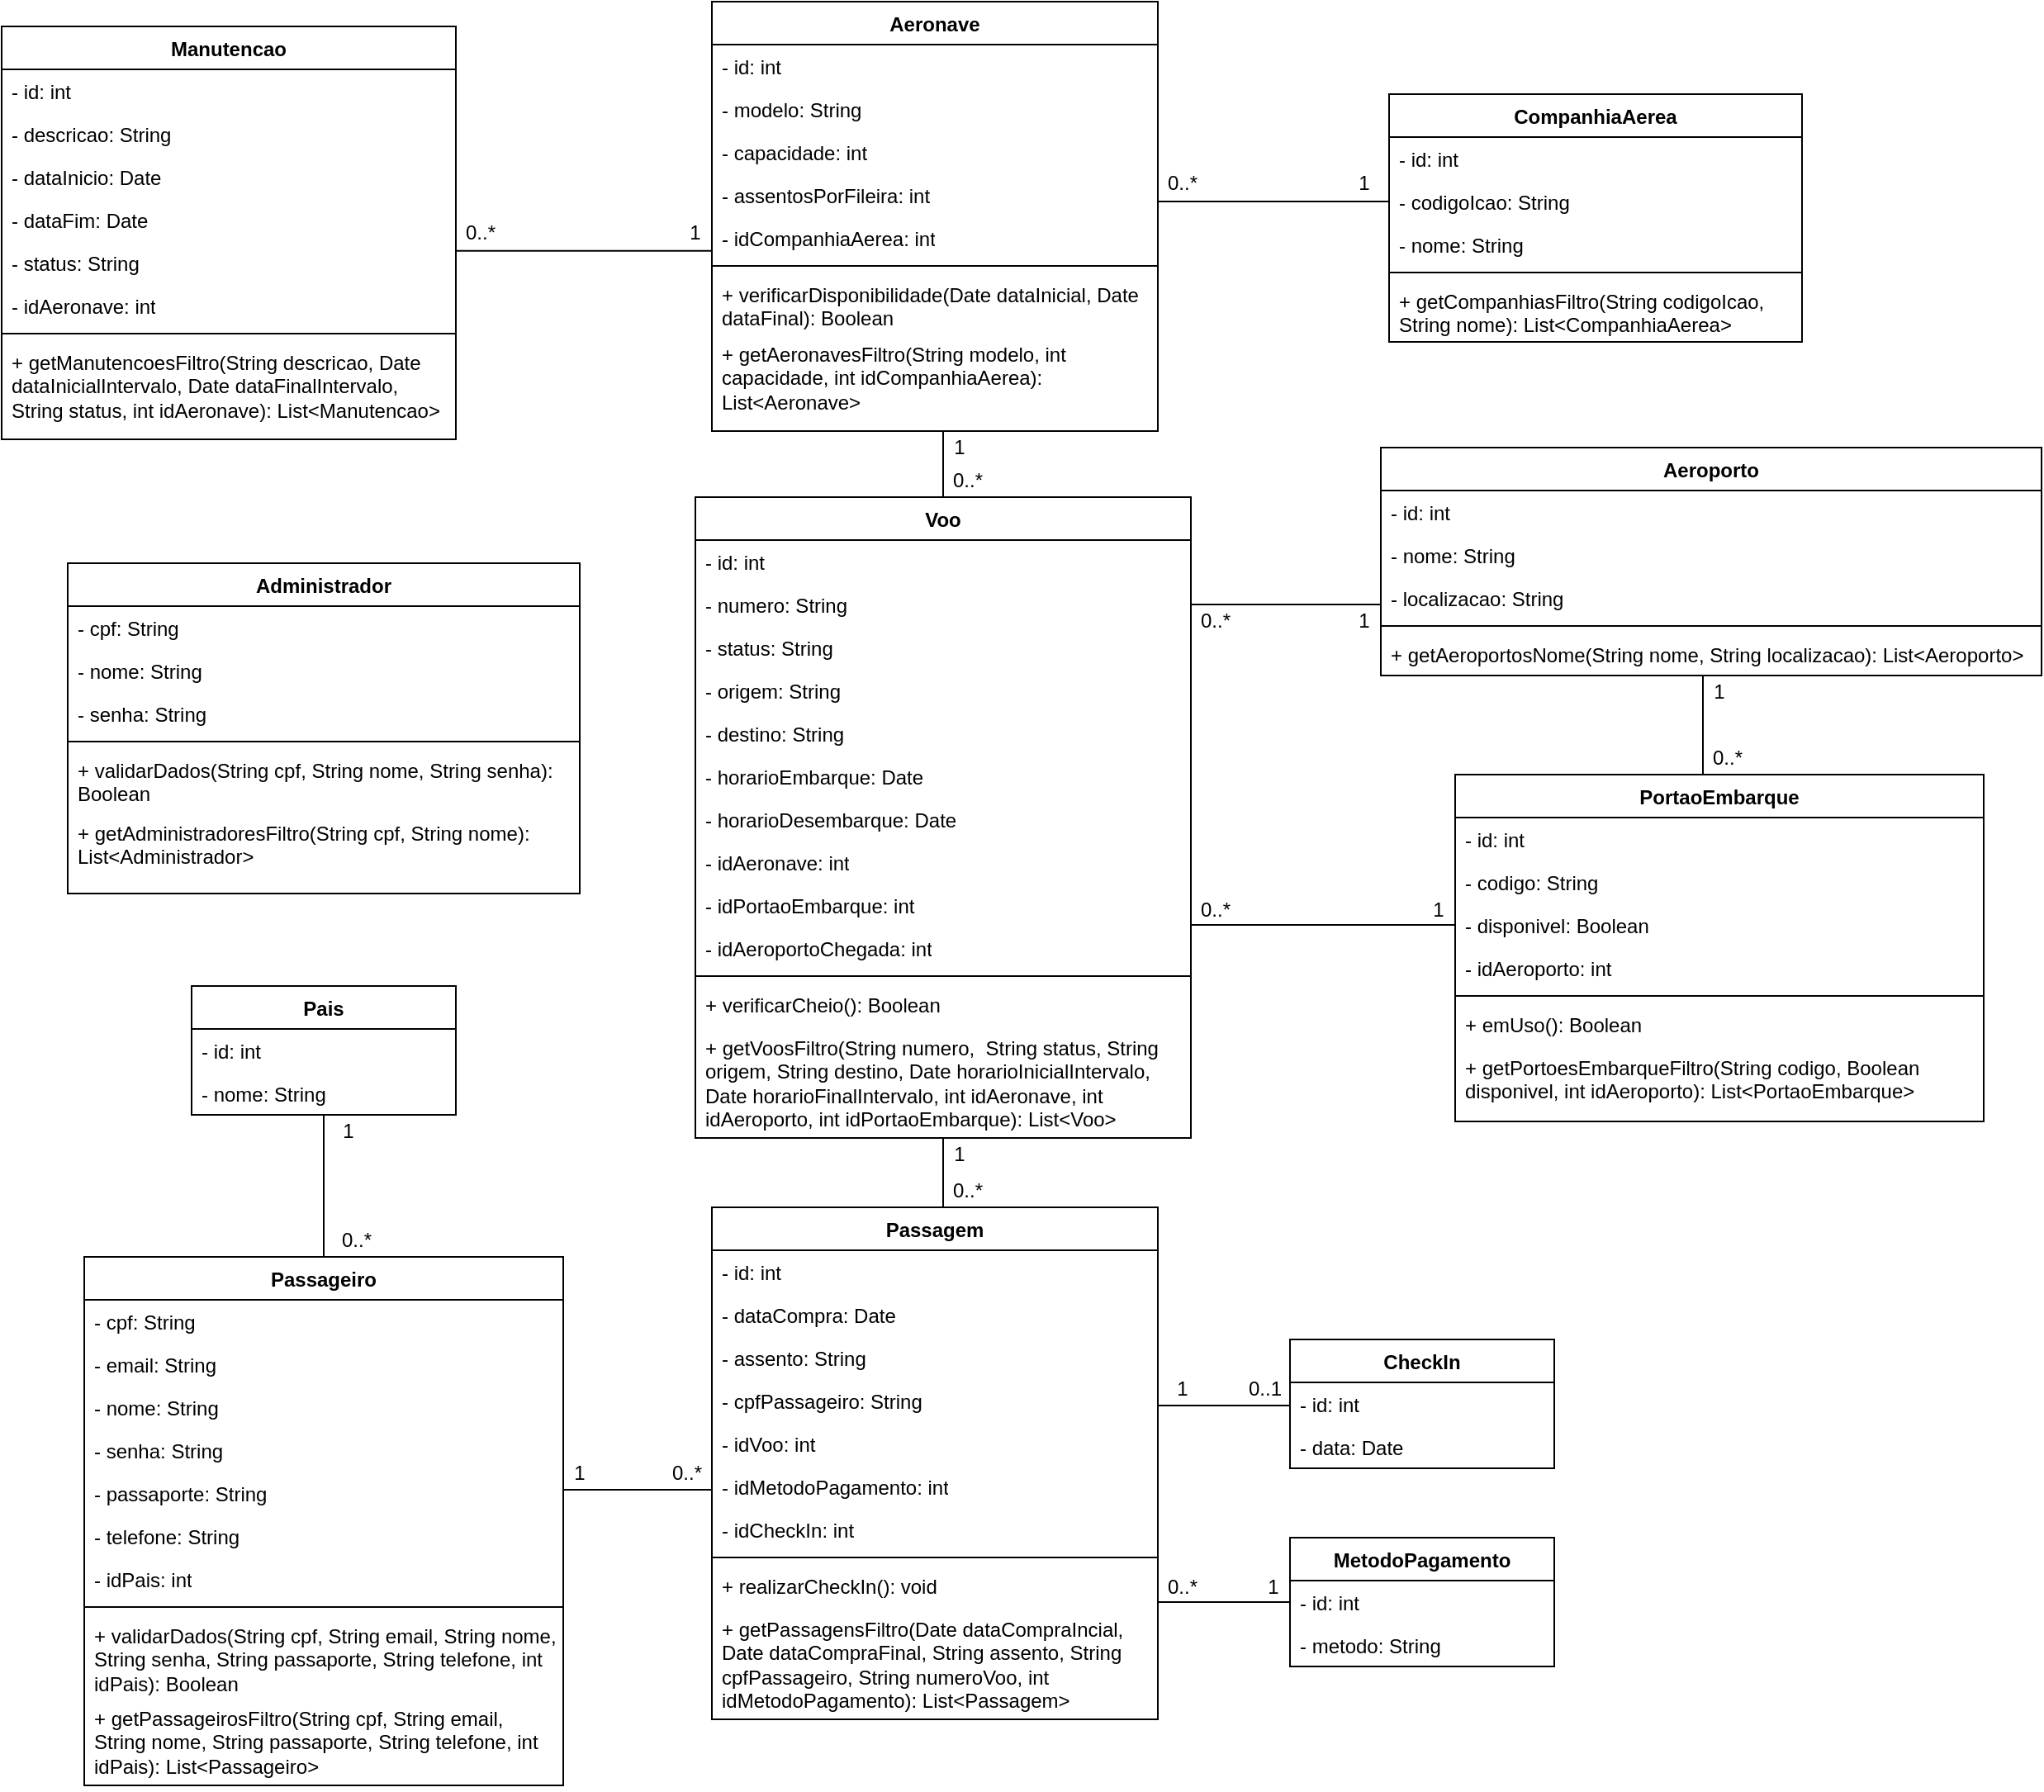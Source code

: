 <mxfile>
    <diagram name="Página-1" id="JMPSkYKYKMbUT9NjB5MC">
        <mxGraphModel dx="5286" dy="3669" grid="1" gridSize="10" guides="1" tooltips="1" connect="1" arrows="1" fold="1" page="1" pageScale="1" pageWidth="827" pageHeight="1169" math="0" shadow="0">
            <root>
                <mxCell id="0"/>
                <mxCell id="1" parent="0"/>
                <mxCell id="uebt3IdMJ_7Td7zyS676-1" value="Manutencao" style="swimlane;fontStyle=1;align=center;verticalAlign=top;childLayout=stackLayout;horizontal=1;startSize=26;horizontalStack=0;resizeParent=1;resizeParentMax=0;resizeLast=0;collapsible=1;marginBottom=0;whiteSpace=wrap;html=1;" parent="1" vertex="1">
                    <mxGeometry x="-1780" y="-1925" width="275" height="250" as="geometry">
                        <mxRectangle x="190" y="260" width="110" height="30" as="alternateBounds"/>
                    </mxGeometry>
                </mxCell>
                <mxCell id="uebt3IdMJ_7Td7zyS676-2" value="- id: int" style="text;strokeColor=none;fillColor=none;align=left;verticalAlign=top;spacingLeft=4;spacingRight=4;overflow=hidden;rotatable=0;points=[[0,0.5],[1,0.5]];portConstraint=eastwest;whiteSpace=wrap;html=1;" parent="uebt3IdMJ_7Td7zyS676-1" vertex="1">
                    <mxGeometry y="26" width="275" height="26" as="geometry"/>
                </mxCell>
                <mxCell id="uebt3IdMJ_7Td7zyS676-9" value="- descricao: String" style="text;strokeColor=none;fillColor=none;align=left;verticalAlign=top;spacingLeft=4;spacingRight=4;overflow=hidden;rotatable=0;points=[[0,0.5],[1,0.5]];portConstraint=eastwest;whiteSpace=wrap;html=1;" parent="uebt3IdMJ_7Td7zyS676-1" vertex="1">
                    <mxGeometry y="52" width="275" height="26" as="geometry"/>
                </mxCell>
                <mxCell id="uebt3IdMJ_7Td7zyS676-10" value="- dataInicio: Date" style="text;strokeColor=none;fillColor=none;align=left;verticalAlign=top;spacingLeft=4;spacingRight=4;overflow=hidden;rotatable=0;points=[[0,0.5],[1,0.5]];portConstraint=eastwest;whiteSpace=wrap;html=1;" parent="uebt3IdMJ_7Td7zyS676-1" vertex="1">
                    <mxGeometry y="78" width="275" height="26" as="geometry"/>
                </mxCell>
                <mxCell id="uebt3IdMJ_7Td7zyS676-11" value="- dataFim: Date" style="text;strokeColor=none;fillColor=none;align=left;verticalAlign=top;spacingLeft=4;spacingRight=4;overflow=hidden;rotatable=0;points=[[0,0.5],[1,0.5]];portConstraint=eastwest;whiteSpace=wrap;html=1;" parent="uebt3IdMJ_7Td7zyS676-1" vertex="1">
                    <mxGeometry y="104" width="275" height="26" as="geometry"/>
                </mxCell>
                <mxCell id="uebt3IdMJ_7Td7zyS676-13" value="- status: String" style="text;strokeColor=none;fillColor=none;align=left;verticalAlign=top;spacingLeft=4;spacingRight=4;overflow=hidden;rotatable=0;points=[[0,0.5],[1,0.5]];portConstraint=eastwest;whiteSpace=wrap;html=1;" parent="uebt3IdMJ_7Td7zyS676-1" vertex="1">
                    <mxGeometry y="130" width="275" height="26" as="geometry"/>
                </mxCell>
                <mxCell id="uebt3IdMJ_7Td7zyS676-12" value="- idAeronave: int" style="text;strokeColor=none;fillColor=none;align=left;verticalAlign=top;spacingLeft=4;spacingRight=4;overflow=hidden;rotatable=0;points=[[0,0.5],[1,0.5]];portConstraint=eastwest;whiteSpace=wrap;html=1;" parent="uebt3IdMJ_7Td7zyS676-1" vertex="1">
                    <mxGeometry y="156" width="275" height="26" as="geometry"/>
                </mxCell>
                <mxCell id="SrmMBefu6AXR2JpIl7X1-11" value="" style="line;strokeWidth=1;fillColor=none;align=left;verticalAlign=middle;spacingTop=-1;spacingLeft=3;spacingRight=3;rotatable=0;labelPosition=right;points=[];portConstraint=eastwest;strokeColor=inherit;" parent="uebt3IdMJ_7Td7zyS676-1" vertex="1">
                    <mxGeometry y="182" width="275" height="8" as="geometry"/>
                </mxCell>
                <mxCell id="SrmMBefu6AXR2JpIl7X1-10" value="&lt;div&gt;+ &lt;font&gt;getManutencoes&lt;/font&gt;&lt;font&gt;Filtro&lt;/font&gt;(String descricao, Date dataInicialIntervalo, Date dataFinalIntervalo, String status, int idAeronave): List&amp;lt;Manutencao&amp;gt;&lt;/div&gt;" style="text;strokeColor=none;fillColor=none;align=left;verticalAlign=top;spacingLeft=4;spacingRight=4;overflow=hidden;rotatable=0;points=[[0,0.5],[1,0.5]];portConstraint=eastwest;whiteSpace=wrap;html=1;" parent="uebt3IdMJ_7Td7zyS676-1" vertex="1">
                    <mxGeometry y="190" width="275" height="60" as="geometry"/>
                </mxCell>
                <mxCell id="uebt3IdMJ_7Td7zyS676-110" style="edgeStyle=orthogonalEdgeStyle;rounded=0;orthogonalLoop=1;jettySize=auto;html=1;entryX=0.5;entryY=0;entryDx=0;entryDy=0;endArrow=none;endFill=0;" parent="1" source="uebt3IdMJ_7Td7zyS676-14" target="uebt3IdMJ_7Td7zyS676-31" edge="1">
                    <mxGeometry relative="1" as="geometry">
                        <Array as="points">
                            <mxPoint x="-1210" y="-1624"/>
                        </Array>
                    </mxGeometry>
                </mxCell>
                <mxCell id="uebt3IdMJ_7Td7zyS676-14" value="Aeronave" style="swimlane;fontStyle=1;align=center;verticalAlign=top;childLayout=stackLayout;horizontal=1;startSize=26;horizontalStack=0;resizeParent=1;resizeParentMax=0;resizeLast=0;collapsible=1;marginBottom=0;whiteSpace=wrap;html=1;" parent="1" vertex="1">
                    <mxGeometry x="-1350" y="-1940" width="270" height="260" as="geometry">
                        <mxRectangle x="190" y="260" width="110" height="30" as="alternateBounds"/>
                    </mxGeometry>
                </mxCell>
                <mxCell id="uebt3IdMJ_7Td7zyS676-15" value="- id: int" style="text;strokeColor=none;fillColor=none;align=left;verticalAlign=top;spacingLeft=4;spacingRight=4;overflow=hidden;rotatable=0;points=[[0,0.5],[1,0.5]];portConstraint=eastwest;whiteSpace=wrap;html=1;" parent="uebt3IdMJ_7Td7zyS676-14" vertex="1">
                    <mxGeometry y="26" width="270" height="26" as="geometry"/>
                </mxCell>
                <mxCell id="uebt3IdMJ_7Td7zyS676-16" value="- modelo: String" style="text;strokeColor=none;fillColor=none;align=left;verticalAlign=top;spacingLeft=4;spacingRight=4;overflow=hidden;rotatable=0;points=[[0,0.5],[1,0.5]];portConstraint=eastwest;whiteSpace=wrap;html=1;" parent="uebt3IdMJ_7Td7zyS676-14" vertex="1">
                    <mxGeometry y="52" width="270" height="26" as="geometry"/>
                </mxCell>
                <mxCell id="uebt3IdMJ_7Td7zyS676-17" value="- capacidade: int" style="text;strokeColor=none;fillColor=none;align=left;verticalAlign=top;spacingLeft=4;spacingRight=4;overflow=hidden;rotatable=0;points=[[0,0.5],[1,0.5]];portConstraint=eastwest;whiteSpace=wrap;html=1;" parent="uebt3IdMJ_7Td7zyS676-14" vertex="1">
                    <mxGeometry y="78" width="270" height="26" as="geometry"/>
                </mxCell>
                <mxCell id="uebt3IdMJ_7Td7zyS676-18" value="- assentosPorFileira: int" style="text;strokeColor=none;fillColor=none;align=left;verticalAlign=top;spacingLeft=4;spacingRight=4;overflow=hidden;rotatable=0;points=[[0,0.5],[1,0.5]];portConstraint=eastwest;whiteSpace=wrap;html=1;" parent="uebt3IdMJ_7Td7zyS676-14" vertex="1">
                    <mxGeometry y="104" width="270" height="26" as="geometry"/>
                </mxCell>
                <mxCell id="uebt3IdMJ_7Td7zyS676-20" value="- idCompanhiaAerea: int" style="text;strokeColor=none;fillColor=none;align=left;verticalAlign=top;spacingLeft=4;spacingRight=4;overflow=hidden;rotatable=0;points=[[0,0.5],[1,0.5]];portConstraint=eastwest;whiteSpace=wrap;html=1;" parent="uebt3IdMJ_7Td7zyS676-14" vertex="1">
                    <mxGeometry y="130" width="270" height="26" as="geometry"/>
                </mxCell>
                <mxCell id="uebt3IdMJ_7Td7zyS676-21" value="" style="line;strokeWidth=1;fillColor=none;align=left;verticalAlign=middle;spacingTop=-1;spacingLeft=3;spacingRight=3;rotatable=0;labelPosition=right;points=[];portConstraint=eastwest;strokeColor=inherit;" parent="uebt3IdMJ_7Td7zyS676-14" vertex="1">
                    <mxGeometry y="156" width="270" height="8" as="geometry"/>
                </mxCell>
                <mxCell id="uebt3IdMJ_7Td7zyS676-22" value="+ verificarDisponibilidade(Date dataInicial, Date dataFinal): Boolean" style="text;strokeColor=none;fillColor=none;align=left;verticalAlign=top;spacingLeft=4;spacingRight=4;overflow=hidden;rotatable=0;points=[[0,0.5],[1,0.5]];portConstraint=eastwest;whiteSpace=wrap;html=1;" parent="uebt3IdMJ_7Td7zyS676-14" vertex="1">
                    <mxGeometry y="164" width="270" height="36" as="geometry"/>
                </mxCell>
                <mxCell id="SrmMBefu6AXR2JpIl7X1-9" value="&lt;div&gt;+ &lt;font&gt;getA&lt;/font&gt;&lt;font&gt;eronavesFiltro&lt;/font&gt;(String modelo, int capacidade, int idCompanhiaAerea): List&amp;lt;Aeronave&amp;gt;&lt;/div&gt;" style="text;strokeColor=none;fillColor=none;align=left;verticalAlign=top;spacingLeft=4;spacingRight=4;overflow=hidden;rotatable=0;points=[[0,0.5],[1,0.5]];portConstraint=eastwest;whiteSpace=wrap;html=1;" parent="uebt3IdMJ_7Td7zyS676-14" vertex="1">
                    <mxGeometry y="200" width="270" height="60" as="geometry"/>
                </mxCell>
                <mxCell id="uebt3IdMJ_7Td7zyS676-23" value="CompanhiaAerea" style="swimlane;fontStyle=1;align=center;verticalAlign=top;childLayout=stackLayout;horizontal=1;startSize=26;horizontalStack=0;resizeParent=1;resizeParentMax=0;resizeLast=0;collapsible=1;marginBottom=0;whiteSpace=wrap;html=1;" parent="1" vertex="1">
                    <mxGeometry x="-940" y="-1884" width="250" height="150" as="geometry">
                        <mxRectangle x="190" y="260" width="110" height="30" as="alternateBounds"/>
                    </mxGeometry>
                </mxCell>
                <mxCell id="uebt3IdMJ_7Td7zyS676-24" value="- id: int" style="text;strokeColor=none;fillColor=none;align=left;verticalAlign=top;spacingLeft=4;spacingRight=4;overflow=hidden;rotatable=0;points=[[0,0.5],[1,0.5]];portConstraint=eastwest;whiteSpace=wrap;html=1;" parent="uebt3IdMJ_7Td7zyS676-23" vertex="1">
                    <mxGeometry y="26" width="250" height="26" as="geometry"/>
                </mxCell>
                <mxCell id="uebt3IdMJ_7Td7zyS676-25" value="- codigoIcao: String" style="text;strokeColor=none;fillColor=none;align=left;verticalAlign=top;spacingLeft=4;spacingRight=4;overflow=hidden;rotatable=0;points=[[0,0.5],[1,0.5]];portConstraint=eastwest;whiteSpace=wrap;html=1;" parent="uebt3IdMJ_7Td7zyS676-23" vertex="1">
                    <mxGeometry y="52" width="250" height="26" as="geometry"/>
                </mxCell>
                <mxCell id="uebt3IdMJ_7Td7zyS676-26" value="- nome: String" style="text;strokeColor=none;fillColor=none;align=left;verticalAlign=top;spacingLeft=4;spacingRight=4;overflow=hidden;rotatable=0;points=[[0,0.5],[1,0.5]];portConstraint=eastwest;whiteSpace=wrap;html=1;" parent="uebt3IdMJ_7Td7zyS676-23" vertex="1">
                    <mxGeometry y="78" width="250" height="26" as="geometry"/>
                </mxCell>
                <mxCell id="SrmMBefu6AXR2JpIl7X1-8" value="" style="line;strokeWidth=1;fillColor=none;align=left;verticalAlign=middle;spacingTop=-1;spacingLeft=3;spacingRight=3;rotatable=0;labelPosition=right;points=[];portConstraint=eastwest;strokeColor=inherit;" parent="uebt3IdMJ_7Td7zyS676-23" vertex="1">
                    <mxGeometry y="104" width="250" height="8" as="geometry"/>
                </mxCell>
                <mxCell id="SrmMBefu6AXR2JpIl7X1-7" value="&lt;div&gt;+ &lt;font&gt;get&lt;/font&gt;Companhia&lt;font&gt;sFiltro&lt;/font&gt;(String codigoIcao, String nome): List&amp;lt;CompanhiaAerea&amp;gt;&lt;/div&gt;" style="text;strokeColor=none;fillColor=none;align=left;verticalAlign=top;spacingLeft=4;spacingRight=4;overflow=hidden;rotatable=0;points=[[0,0.5],[1,0.5]];portConstraint=eastwest;whiteSpace=wrap;html=1;" parent="uebt3IdMJ_7Td7zyS676-23" vertex="1">
                    <mxGeometry y="112" width="250" height="38" as="geometry"/>
                </mxCell>
                <mxCell id="uebt3IdMJ_7Td7zyS676-111" style="edgeStyle=orthogonalEdgeStyle;rounded=0;orthogonalLoop=1;jettySize=auto;html=1;exitX=1;exitY=0.732;exitDx=0;exitDy=0;entryX=0;entryY=0.5;entryDx=0;entryDy=0;endArrow=none;endFill=0;exitPerimeter=0;" parent="1" source="uebt3IdMJ_7Td7zyS676-41" target="uebt3IdMJ_7Td7zyS676-46" edge="1">
                    <mxGeometry relative="1" as="geometry">
                        <mxPoint x="-1105" y="-1397" as="sourcePoint"/>
                        <Array as="points">
                            <mxPoint x="-1060" y="-1381"/>
                        </Array>
                    </mxGeometry>
                </mxCell>
                <mxCell id="uebt3IdMJ_7Td7zyS676-113" style="edgeStyle=orthogonalEdgeStyle;rounded=0;orthogonalLoop=1;jettySize=auto;html=1;exitX=0.5;exitY=1;exitDx=0;exitDy=0;endArrow=none;endFill=0;" parent="1" source="uebt3IdMJ_7Td7zyS676-31" edge="1">
                    <mxGeometry relative="1" as="geometry">
                        <Array as="points"/>
                        <mxPoint x="-1235" y="-1262" as="sourcePoint"/>
                        <mxPoint x="-1210" y="-1210" as="targetPoint"/>
                    </mxGeometry>
                </mxCell>
                <mxCell id="uebt3IdMJ_7Td7zyS676-31" value="Voo" style="swimlane;fontStyle=1;align=center;verticalAlign=top;childLayout=stackLayout;horizontal=1;startSize=26;horizontalStack=0;resizeParent=1;resizeParentMax=0;resizeLast=0;collapsible=1;marginBottom=0;whiteSpace=wrap;html=1;" parent="1" vertex="1">
                    <mxGeometry x="-1360" y="-1640" width="300" height="388" as="geometry">
                        <mxRectangle x="190" y="260" width="110" height="30" as="alternateBounds"/>
                    </mxGeometry>
                </mxCell>
                <mxCell id="uebt3IdMJ_7Td7zyS676-32" value="- id: int" style="text;strokeColor=none;fillColor=none;align=left;verticalAlign=top;spacingLeft=4;spacingRight=4;overflow=hidden;rotatable=0;points=[[0,0.5],[1,0.5]];portConstraint=eastwest;whiteSpace=wrap;html=1;" parent="uebt3IdMJ_7Td7zyS676-31" vertex="1">
                    <mxGeometry y="26" width="300" height="26" as="geometry"/>
                </mxCell>
                <mxCell id="uebt3IdMJ_7Td7zyS676-33" value="- numero: String" style="text;strokeColor=none;fillColor=none;align=left;verticalAlign=top;spacingLeft=4;spacingRight=4;overflow=hidden;rotatable=0;points=[[0,0.5],[1,0.5]];portConstraint=eastwest;whiteSpace=wrap;html=1;" parent="uebt3IdMJ_7Td7zyS676-31" vertex="1">
                    <mxGeometry y="52" width="300" height="26" as="geometry"/>
                </mxCell>
                <mxCell id="uebt3IdMJ_7Td7zyS676-34" value="- status: String" style="text;strokeColor=none;fillColor=none;align=left;verticalAlign=top;spacingLeft=4;spacingRight=4;overflow=hidden;rotatable=0;points=[[0,0.5],[1,0.5]];portConstraint=eastwest;whiteSpace=wrap;html=1;" parent="uebt3IdMJ_7Td7zyS676-31" vertex="1">
                    <mxGeometry y="78" width="300" height="26" as="geometry"/>
                </mxCell>
                <mxCell id="uebt3IdMJ_7Td7zyS676-35" value="- origem: String" style="text;strokeColor=none;fillColor=none;align=left;verticalAlign=top;spacingLeft=4;spacingRight=4;overflow=hidden;rotatable=0;points=[[0,0.5],[1,0.5]];portConstraint=eastwest;whiteSpace=wrap;html=1;" parent="uebt3IdMJ_7Td7zyS676-31" vertex="1">
                    <mxGeometry y="104" width="300" height="26" as="geometry"/>
                </mxCell>
                <mxCell id="uebt3IdMJ_7Td7zyS676-36" value="- destino: String" style="text;strokeColor=none;fillColor=none;align=left;verticalAlign=top;spacingLeft=4;spacingRight=4;overflow=hidden;rotatable=0;points=[[0,0.5],[1,0.5]];portConstraint=eastwest;whiteSpace=wrap;html=1;" parent="uebt3IdMJ_7Td7zyS676-31" vertex="1">
                    <mxGeometry y="130" width="300" height="26" as="geometry"/>
                </mxCell>
                <mxCell id="uebt3IdMJ_7Td7zyS676-37" value="- horarioEmbarque: Date" style="text;strokeColor=none;fillColor=none;align=left;verticalAlign=top;spacingLeft=4;spacingRight=4;overflow=hidden;rotatable=0;points=[[0,0.5],[1,0.5]];portConstraint=eastwest;whiteSpace=wrap;html=1;" parent="uebt3IdMJ_7Td7zyS676-31" vertex="1">
                    <mxGeometry y="156" width="300" height="26" as="geometry"/>
                </mxCell>
                <mxCell id="uebt3IdMJ_7Td7zyS676-40" value="- horarioDesembarque: Date" style="text;strokeColor=none;fillColor=none;align=left;verticalAlign=top;spacingLeft=4;spacingRight=4;overflow=hidden;rotatable=0;points=[[0,0.5],[1,0.5]];portConstraint=eastwest;whiteSpace=wrap;html=1;" parent="uebt3IdMJ_7Td7zyS676-31" vertex="1">
                    <mxGeometry y="182" width="300" height="26" as="geometry"/>
                </mxCell>
                <mxCell id="uebt3IdMJ_7Td7zyS676-41" value="- idAeronave: int" style="text;strokeColor=none;fillColor=none;align=left;verticalAlign=top;spacingLeft=4;spacingRight=4;overflow=hidden;rotatable=0;points=[[0,0.5],[1,0.5]];portConstraint=eastwest;whiteSpace=wrap;html=1;" parent="uebt3IdMJ_7Td7zyS676-31" vertex="1">
                    <mxGeometry y="208" width="300" height="26" as="geometry"/>
                </mxCell>
                <mxCell id="uebt3IdMJ_7Td7zyS676-42" value="- idPortaoEmbarque: int" style="text;strokeColor=none;fillColor=none;align=left;verticalAlign=top;spacingLeft=4;spacingRight=4;overflow=hidden;rotatable=0;points=[[0,0.5],[1,0.5]];portConstraint=eastwest;whiteSpace=wrap;html=1;" parent="uebt3IdMJ_7Td7zyS676-31" vertex="1">
                    <mxGeometry y="234" width="300" height="26" as="geometry"/>
                </mxCell>
                <mxCell id="6" value="- idAeroportoChegada: int" style="text;strokeColor=none;fillColor=none;align=left;verticalAlign=top;spacingLeft=4;spacingRight=4;overflow=hidden;rotatable=0;points=[[0,0.5],[1,0.5]];portConstraint=eastwest;whiteSpace=wrap;html=1;" parent="uebt3IdMJ_7Td7zyS676-31" vertex="1">
                    <mxGeometry y="260" width="300" height="26" as="geometry"/>
                </mxCell>
                <mxCell id="irYPovuW9XCSNf682CBj-7" value="" style="line;strokeWidth=1;fillColor=none;align=left;verticalAlign=middle;spacingTop=-1;spacingLeft=3;spacingRight=3;rotatable=0;labelPosition=right;points=[];portConstraint=eastwest;strokeColor=inherit;" parent="uebt3IdMJ_7Td7zyS676-31" vertex="1">
                    <mxGeometry y="286" width="300" height="8" as="geometry"/>
                </mxCell>
                <mxCell id="irYPovuW9XCSNf682CBj-6" value="&lt;div&gt;+ verificarCheio(): Boolean&lt;/div&gt;" style="text;strokeColor=none;fillColor=none;align=left;verticalAlign=top;spacingLeft=4;spacingRight=4;overflow=hidden;rotatable=0;points=[[0,0.5],[1,0.5]];portConstraint=eastwest;whiteSpace=wrap;html=1;" parent="uebt3IdMJ_7Td7zyS676-31" vertex="1">
                    <mxGeometry y="294" width="300" height="26" as="geometry"/>
                </mxCell>
                <mxCell id="SrmMBefu6AXR2JpIl7X1-12" value="+ getVoosFiltro(String numero,&amp;nbsp; String status, String origem, String destino, Date horarioInicialIntervalo, Date horarioFinalIntervalo, int idAeronave, int idAeroporto, int idPortaoEmbarque): List&amp;lt;Voo&amp;gt;" style="text;strokeColor=none;fillColor=none;align=left;verticalAlign=top;spacingLeft=4;spacingRight=4;overflow=hidden;rotatable=0;points=[[0,0.5],[1,0.5]];portConstraint=eastwest;whiteSpace=wrap;html=1;" parent="uebt3IdMJ_7Td7zyS676-31" vertex="1">
                    <mxGeometry y="320" width="300" height="68" as="geometry"/>
                </mxCell>
                <mxCell id="uebt3IdMJ_7Td7zyS676-112" style="edgeStyle=orthogonalEdgeStyle;rounded=0;orthogonalLoop=1;jettySize=auto;html=1;exitX=0.5;exitY=0;exitDx=0;exitDy=0;endArrow=none;endFill=0;entryX=0.485;entryY=1.007;entryDx=0;entryDy=0;entryPerimeter=0;" parent="1" source="uebt3IdMJ_7Td7zyS676-43" target="SrmMBefu6AXR2JpIl7X1-5" edge="1">
                    <mxGeometry relative="1" as="geometry">
                        <mxPoint x="-720" y="-1580" as="targetPoint"/>
                        <Array as="points">
                            <mxPoint x="-750" y="-1472"/>
                            <mxPoint x="-750" y="-1532"/>
                            <mxPoint x="-751" y="-1532"/>
                        </Array>
                    </mxGeometry>
                </mxCell>
                <mxCell id="uebt3IdMJ_7Td7zyS676-43" value="PortaoEmbarque" style="swimlane;fontStyle=1;align=center;verticalAlign=top;childLayout=stackLayout;horizontal=1;startSize=26;horizontalStack=0;resizeParent=1;resizeParentMax=0;resizeLast=0;collapsible=1;marginBottom=0;whiteSpace=wrap;html=1;" parent="1" vertex="1">
                    <mxGeometry x="-900" y="-1472" width="320" height="210" as="geometry">
                        <mxRectangle x="190" y="260" width="110" height="30" as="alternateBounds"/>
                    </mxGeometry>
                </mxCell>
                <mxCell id="uebt3IdMJ_7Td7zyS676-44" value="- id: int" style="text;strokeColor=none;fillColor=none;align=left;verticalAlign=top;spacingLeft=4;spacingRight=4;overflow=hidden;rotatable=0;points=[[0,0.5],[1,0.5]];portConstraint=eastwest;whiteSpace=wrap;html=1;" parent="uebt3IdMJ_7Td7zyS676-43" vertex="1">
                    <mxGeometry y="26" width="320" height="26" as="geometry"/>
                </mxCell>
                <mxCell id="uebt3IdMJ_7Td7zyS676-45" value="- codigo: String" style="text;strokeColor=none;fillColor=none;align=left;verticalAlign=top;spacingLeft=4;spacingRight=4;overflow=hidden;rotatable=0;points=[[0,0.5],[1,0.5]];portConstraint=eastwest;whiteSpace=wrap;html=1;" parent="uebt3IdMJ_7Td7zyS676-43" vertex="1">
                    <mxGeometry y="52" width="320" height="26" as="geometry"/>
                </mxCell>
                <mxCell id="uebt3IdMJ_7Td7zyS676-46" value="- disponivel: Boolean" style="text;strokeColor=none;fillColor=none;align=left;verticalAlign=top;spacingLeft=4;spacingRight=4;overflow=hidden;rotatable=0;points=[[0,0.5],[1,0.5]];portConstraint=eastwest;whiteSpace=wrap;html=1;" parent="uebt3IdMJ_7Td7zyS676-43" vertex="1">
                    <mxGeometry y="78" width="320" height="26" as="geometry"/>
                </mxCell>
                <mxCell id="uebt3IdMJ_7Td7zyS676-47" value="- idAeroporto: int" style="text;strokeColor=none;fillColor=none;align=left;verticalAlign=top;spacingLeft=4;spacingRight=4;overflow=hidden;rotatable=0;points=[[0,0.5],[1,0.5]];portConstraint=eastwest;whiteSpace=wrap;html=1;" parent="uebt3IdMJ_7Td7zyS676-43" vertex="1">
                    <mxGeometry y="104" width="320" height="26" as="geometry"/>
                </mxCell>
                <mxCell id="uebt3IdMJ_7Td7zyS676-49" value="" style="line;strokeWidth=1;fillColor=none;align=left;verticalAlign=middle;spacingTop=-1;spacingLeft=3;spacingRight=3;rotatable=0;labelPosition=right;points=[];portConstraint=eastwest;strokeColor=inherit;" parent="uebt3IdMJ_7Td7zyS676-43" vertex="1">
                    <mxGeometry y="130" width="320" height="8" as="geometry"/>
                </mxCell>
                <mxCell id="uebt3IdMJ_7Td7zyS676-105" value="&lt;div&gt;+ emUso(): Boolean&lt;/div&gt;" style="text;strokeColor=none;fillColor=none;align=left;verticalAlign=top;spacingLeft=4;spacingRight=4;overflow=hidden;rotatable=0;points=[[0,0.5],[1,0.5]];portConstraint=eastwest;whiteSpace=wrap;html=1;" parent="uebt3IdMJ_7Td7zyS676-43" vertex="1">
                    <mxGeometry y="138" width="320" height="26" as="geometry"/>
                </mxCell>
                <mxCell id="SrmMBefu6AXR2JpIl7X1-6" value="&lt;div&gt;+ &lt;font&gt;get&lt;/font&gt;Portoe&lt;font&gt;sEmbarqueFiltro&lt;/font&gt;(String codigo, Boolean disponivel, int idAeroporto): List&amp;lt;PortaoEmbarque&amp;gt;&lt;/div&gt;" style="text;strokeColor=none;fillColor=none;align=left;verticalAlign=top;spacingLeft=4;spacingRight=4;overflow=hidden;rotatable=0;points=[[0,0.5],[1,0.5]];portConstraint=eastwest;whiteSpace=wrap;html=1;" parent="uebt3IdMJ_7Td7zyS676-43" vertex="1">
                    <mxGeometry y="164" width="320" height="46" as="geometry"/>
                </mxCell>
                <mxCell id="uebt3IdMJ_7Td7zyS676-51" value="Aeroporto" style="swimlane;fontStyle=1;align=center;verticalAlign=top;childLayout=stackLayout;horizontal=1;startSize=26;horizontalStack=0;resizeParent=1;resizeParentMax=0;resizeLast=0;collapsible=1;marginBottom=0;whiteSpace=wrap;html=1;" parent="1" vertex="1">
                    <mxGeometry x="-945" y="-1670" width="400" height="138" as="geometry">
                        <mxRectangle x="190" y="260" width="110" height="30" as="alternateBounds"/>
                    </mxGeometry>
                </mxCell>
                <mxCell id="uebt3IdMJ_7Td7zyS676-52" value="- id: int" style="text;strokeColor=none;fillColor=none;align=left;verticalAlign=top;spacingLeft=4;spacingRight=4;overflow=hidden;rotatable=0;points=[[0,0.5],[1,0.5]];portConstraint=eastwest;whiteSpace=wrap;html=1;" parent="uebt3IdMJ_7Td7zyS676-51" vertex="1">
                    <mxGeometry y="26" width="400" height="26" as="geometry"/>
                </mxCell>
                <mxCell id="uebt3IdMJ_7Td7zyS676-53" value="- nome: String" style="text;strokeColor=none;fillColor=none;align=left;verticalAlign=top;spacingLeft=4;spacingRight=4;overflow=hidden;rotatable=0;points=[[0,0.5],[1,0.5]];portConstraint=eastwest;whiteSpace=wrap;html=1;" parent="uebt3IdMJ_7Td7zyS676-51" vertex="1">
                    <mxGeometry y="52" width="400" height="26" as="geometry"/>
                </mxCell>
                <mxCell id="2" value="- localizacao: String" style="text;strokeColor=none;fillColor=none;align=left;verticalAlign=top;spacingLeft=4;spacingRight=4;overflow=hidden;rotatable=0;points=[[0,0.5],[1,0.5]];portConstraint=eastwest;whiteSpace=wrap;html=1;" parent="uebt3IdMJ_7Td7zyS676-51" vertex="1">
                    <mxGeometry y="78" width="400" height="26" as="geometry"/>
                </mxCell>
                <mxCell id="SrmMBefu6AXR2JpIl7X1-4" value="" style="line;strokeWidth=1;fillColor=none;align=left;verticalAlign=middle;spacingTop=-1;spacingLeft=3;spacingRight=3;rotatable=0;labelPosition=right;points=[];portConstraint=eastwest;strokeColor=inherit;" parent="uebt3IdMJ_7Td7zyS676-51" vertex="1">
                    <mxGeometry y="104" width="400" height="8" as="geometry"/>
                </mxCell>
                <mxCell id="SrmMBefu6AXR2JpIl7X1-5" value="&lt;div&gt;+&amp;nbsp;&lt;font&gt;get&lt;/font&gt;Aeroporto&lt;font&gt;sNome&lt;/font&gt;(String nome, String localizacao): List&amp;lt;Aeroporto&amp;gt;&lt;/div&gt;" style="text;strokeColor=none;fillColor=none;align=left;verticalAlign=top;spacingLeft=4;spacingRight=4;overflow=hidden;rotatable=0;points=[[0,0.5],[1,0.5]];portConstraint=eastwest;whiteSpace=wrap;html=1;" parent="uebt3IdMJ_7Td7zyS676-51" vertex="1">
                    <mxGeometry y="112" width="400" height="26" as="geometry"/>
                </mxCell>
                <mxCell id="uebt3IdMJ_7Td7zyS676-114" style="edgeStyle=orthogonalEdgeStyle;rounded=0;orthogonalLoop=1;jettySize=auto;html=1;exitX=1;exitY=0.25;exitDx=0;exitDy=0;entryX=0;entryY=0.5;entryDx=0;entryDy=0;endArrow=none;endFill=0;" parent="1" target="uebt3IdMJ_7Td7zyS676-71" edge="1">
                    <mxGeometry relative="1" as="geometry">
                        <mxPoint x="-1080" y="-1072.5" as="sourcePoint"/>
                        <Array as="points">
                            <mxPoint x="-1080" y="-1090"/>
                            <mxPoint x="-1000" y="-1090"/>
                        </Array>
                    </mxGeometry>
                </mxCell>
                <mxCell id="uebt3IdMJ_7Td7zyS676-58" value="Passagem" style="swimlane;fontStyle=1;align=center;verticalAlign=top;childLayout=stackLayout;horizontal=1;startSize=26;horizontalStack=0;resizeParent=1;resizeParentMax=0;resizeLast=0;collapsible=1;marginBottom=0;whiteSpace=wrap;html=1;" parent="1" vertex="1">
                    <mxGeometry x="-1350" y="-1210" width="270" height="310" as="geometry">
                        <mxRectangle x="190" y="260" width="110" height="30" as="alternateBounds"/>
                    </mxGeometry>
                </mxCell>
                <mxCell id="uebt3IdMJ_7Td7zyS676-59" value="- id: int" style="text;strokeColor=none;fillColor=none;align=left;verticalAlign=top;spacingLeft=4;spacingRight=4;overflow=hidden;rotatable=0;points=[[0,0.5],[1,0.5]];portConstraint=eastwest;whiteSpace=wrap;html=1;" parent="uebt3IdMJ_7Td7zyS676-58" vertex="1">
                    <mxGeometry y="26" width="270" height="26" as="geometry"/>
                </mxCell>
                <mxCell id="uebt3IdMJ_7Td7zyS676-60" value="- dataCompra: Date" style="text;strokeColor=none;fillColor=none;align=left;verticalAlign=top;spacingLeft=4;spacingRight=4;overflow=hidden;rotatable=0;points=[[0,0.5],[1,0.5]];portConstraint=eastwest;whiteSpace=wrap;html=1;" parent="uebt3IdMJ_7Td7zyS676-58" vertex="1">
                    <mxGeometry y="52" width="270" height="26" as="geometry"/>
                </mxCell>
                <mxCell id="uebt3IdMJ_7Td7zyS676-61" value="- assento: String" style="text;strokeColor=none;fillColor=none;align=left;verticalAlign=top;spacingLeft=4;spacingRight=4;overflow=hidden;rotatable=0;points=[[0,0.5],[1,0.5]];portConstraint=eastwest;whiteSpace=wrap;html=1;" parent="uebt3IdMJ_7Td7zyS676-58" vertex="1">
                    <mxGeometry y="78" width="270" height="26" as="geometry"/>
                </mxCell>
                <mxCell id="uebt3IdMJ_7Td7zyS676-62" value="- cpfPassageiro: String" style="text;strokeColor=none;fillColor=none;align=left;verticalAlign=top;spacingLeft=4;spacingRight=4;overflow=hidden;rotatable=0;points=[[0,0.5],[1,0.5]];portConstraint=eastwest;whiteSpace=wrap;html=1;" parent="uebt3IdMJ_7Td7zyS676-58" vertex="1">
                    <mxGeometry y="104" width="270" height="26" as="geometry"/>
                </mxCell>
                <mxCell id="uebt3IdMJ_7Td7zyS676-63" value="- idVoo: int" style="text;strokeColor=none;fillColor=none;align=left;verticalAlign=top;spacingLeft=4;spacingRight=4;overflow=hidden;rotatable=0;points=[[0,0.5],[1,0.5]];portConstraint=eastwest;whiteSpace=wrap;html=1;" parent="uebt3IdMJ_7Td7zyS676-58" vertex="1">
                    <mxGeometry y="130" width="270" height="26" as="geometry"/>
                </mxCell>
                <mxCell id="uebt3IdMJ_7Td7zyS676-64" value="- idMetodoPagamento: int" style="text;strokeColor=none;fillColor=none;align=left;verticalAlign=top;spacingLeft=4;spacingRight=4;overflow=hidden;rotatable=0;points=[[0,0.5],[1,0.5]];portConstraint=eastwest;whiteSpace=wrap;html=1;" parent="uebt3IdMJ_7Td7zyS676-58" vertex="1">
                    <mxGeometry y="156" width="270" height="26" as="geometry"/>
                </mxCell>
                <mxCell id="uebt3IdMJ_7Td7zyS676-65" value="- idCheckIn: int" style="text;strokeColor=none;fillColor=none;align=left;verticalAlign=top;spacingLeft=4;spacingRight=4;overflow=hidden;rotatable=0;points=[[0,0.5],[1,0.5]];portConstraint=eastwest;whiteSpace=wrap;html=1;" parent="uebt3IdMJ_7Td7zyS676-58" vertex="1">
                    <mxGeometry y="182" width="270" height="26" as="geometry"/>
                </mxCell>
                <mxCell id="uebt3IdMJ_7Td7zyS676-68" value="" style="line;strokeWidth=1;fillColor=none;align=left;verticalAlign=middle;spacingTop=-1;spacingLeft=3;spacingRight=3;rotatable=0;labelPosition=right;points=[];portConstraint=eastwest;strokeColor=inherit;" parent="uebt3IdMJ_7Td7zyS676-58" vertex="1">
                    <mxGeometry y="208" width="270" height="8" as="geometry"/>
                </mxCell>
                <mxCell id="uebt3IdMJ_7Td7zyS676-69" value="+ realizarCheckIn(): void" style="text;strokeColor=none;fillColor=none;align=left;verticalAlign=top;spacingLeft=4;spacingRight=4;overflow=hidden;rotatable=0;points=[[0,0.5],[1,0.5]];portConstraint=eastwest;whiteSpace=wrap;html=1;" parent="uebt3IdMJ_7Td7zyS676-58" vertex="1">
                    <mxGeometry y="216" width="270" height="26" as="geometry"/>
                </mxCell>
                <mxCell id="SrmMBefu6AXR2JpIl7X1-2" value="+ getPassagensFiltro(Date dataCompraIncial,&amp;nbsp;&amp;nbsp; Date dataCompraFinal, String assento, String cpfPassageiro, String numeroVoo, int idMetodoPagamento): List&amp;lt;Passagem&amp;gt;" style="text;strokeColor=none;fillColor=none;align=left;verticalAlign=top;spacingLeft=4;spacingRight=4;overflow=hidden;rotatable=0;points=[[0,0.5],[1,0.5]];portConstraint=eastwest;whiteSpace=wrap;html=1;" parent="uebt3IdMJ_7Td7zyS676-58" vertex="1">
                    <mxGeometry y="242" width="270" height="68" as="geometry"/>
                </mxCell>
                <mxCell id="uebt3IdMJ_7Td7zyS676-70" value="CheckIn" style="swimlane;fontStyle=1;align=center;verticalAlign=top;childLayout=stackLayout;horizontal=1;startSize=26;horizontalStack=0;resizeParent=1;resizeParentMax=0;resizeLast=0;collapsible=1;marginBottom=0;whiteSpace=wrap;html=1;" parent="1" vertex="1">
                    <mxGeometry x="-1000" y="-1130" width="160" height="78" as="geometry">
                        <mxRectangle x="190" y="260" width="110" height="30" as="alternateBounds"/>
                    </mxGeometry>
                </mxCell>
                <mxCell id="uebt3IdMJ_7Td7zyS676-71" value="- id: int" style="text;strokeColor=none;fillColor=none;align=left;verticalAlign=top;spacingLeft=4;spacingRight=4;overflow=hidden;rotatable=0;points=[[0,0.5],[1,0.5]];portConstraint=eastwest;whiteSpace=wrap;html=1;" parent="uebt3IdMJ_7Td7zyS676-70" vertex="1">
                    <mxGeometry y="26" width="160" height="26" as="geometry"/>
                </mxCell>
                <mxCell id="uebt3IdMJ_7Td7zyS676-72" value="- data: Date" style="text;strokeColor=none;fillColor=none;align=left;verticalAlign=top;spacingLeft=4;spacingRight=4;overflow=hidden;rotatable=0;points=[[0,0.5],[1,0.5]];portConstraint=eastwest;whiteSpace=wrap;html=1;" parent="uebt3IdMJ_7Td7zyS676-70" vertex="1">
                    <mxGeometry y="52" width="160" height="26" as="geometry"/>
                </mxCell>
                <mxCell id="uebt3IdMJ_7Td7zyS676-75" value="MetodoPagamento" style="swimlane;fontStyle=1;align=center;verticalAlign=top;childLayout=stackLayout;horizontal=1;startSize=26;horizontalStack=0;resizeParent=1;resizeParentMax=0;resizeLast=0;collapsible=1;marginBottom=0;whiteSpace=wrap;html=1;" parent="1" vertex="1">
                    <mxGeometry x="-1000" y="-1010" width="160" height="78" as="geometry">
                        <mxRectangle x="190" y="260" width="110" height="30" as="alternateBounds"/>
                    </mxGeometry>
                </mxCell>
                <mxCell id="uebt3IdMJ_7Td7zyS676-76" value="- id: int" style="text;strokeColor=none;fillColor=none;align=left;verticalAlign=top;spacingLeft=4;spacingRight=4;overflow=hidden;rotatable=0;points=[[0,0.5],[1,0.5]];portConstraint=eastwest;whiteSpace=wrap;html=1;" parent="uebt3IdMJ_7Td7zyS676-75" vertex="1">
                    <mxGeometry y="26" width="160" height="26" as="geometry"/>
                </mxCell>
                <mxCell id="uebt3IdMJ_7Td7zyS676-77" value="- metodo: String" style="text;strokeColor=none;fillColor=none;align=left;verticalAlign=top;spacingLeft=4;spacingRight=4;overflow=hidden;rotatable=0;points=[[0,0.5],[1,0.5]];portConstraint=eastwest;whiteSpace=wrap;html=1;" parent="uebt3IdMJ_7Td7zyS676-75" vertex="1">
                    <mxGeometry y="52" width="160" height="26" as="geometry"/>
                </mxCell>
                <mxCell id="uebt3IdMJ_7Td7zyS676-80" value="Administrador" style="swimlane;fontStyle=1;align=center;verticalAlign=top;childLayout=stackLayout;horizontal=1;startSize=26;horizontalStack=0;resizeParent=1;resizeParentMax=0;resizeLast=0;collapsible=1;marginBottom=0;whiteSpace=wrap;html=1;" parent="1" vertex="1">
                    <mxGeometry x="-1740" y="-1600" width="310" height="200" as="geometry">
                        <mxRectangle x="190" y="260" width="110" height="30" as="alternateBounds"/>
                    </mxGeometry>
                </mxCell>
                <mxCell id="uebt3IdMJ_7Td7zyS676-81" value="- cpf: String" style="text;strokeColor=none;fillColor=none;align=left;verticalAlign=top;spacingLeft=4;spacingRight=4;overflow=hidden;rotatable=0;points=[[0,0.5],[1,0.5]];portConstraint=eastwest;whiteSpace=wrap;html=1;" parent="uebt3IdMJ_7Td7zyS676-80" vertex="1">
                    <mxGeometry y="26" width="310" height="26" as="geometry"/>
                </mxCell>
                <mxCell id="uebt3IdMJ_7Td7zyS676-82" value="- nome: String" style="text;strokeColor=none;fillColor=none;align=left;verticalAlign=top;spacingLeft=4;spacingRight=4;overflow=hidden;rotatable=0;points=[[0,0.5],[1,0.5]];portConstraint=eastwest;whiteSpace=wrap;html=1;" parent="uebt3IdMJ_7Td7zyS676-80" vertex="1">
                    <mxGeometry y="52" width="310" height="26" as="geometry"/>
                </mxCell>
                <mxCell id="uebt3IdMJ_7Td7zyS676-85" value="- senha: String" style="text;strokeColor=none;fillColor=none;align=left;verticalAlign=top;spacingLeft=4;spacingRight=4;overflow=hidden;rotatable=0;points=[[0,0.5],[1,0.5]];portConstraint=eastwest;whiteSpace=wrap;html=1;" parent="uebt3IdMJ_7Td7zyS676-80" vertex="1">
                    <mxGeometry y="78" width="310" height="26" as="geometry"/>
                </mxCell>
                <mxCell id="irYPovuW9XCSNf682CBj-1" value="" style="line;strokeWidth=1;fillColor=none;align=left;verticalAlign=middle;spacingTop=-1;spacingLeft=3;spacingRight=3;rotatable=0;labelPosition=right;points=[];portConstraint=eastwest;strokeColor=inherit;" parent="uebt3IdMJ_7Td7zyS676-80" vertex="1">
                    <mxGeometry y="104" width="310" height="8" as="geometry"/>
                </mxCell>
                <mxCell id="irYPovuW9XCSNf682CBj-2" value="+ validarDados(String cpf, String nome, String senha): Boolean" style="text;strokeColor=none;fillColor=none;align=left;verticalAlign=top;spacingLeft=4;spacingRight=4;overflow=hidden;rotatable=0;points=[[0,0.5],[1,0.5]];portConstraint=eastwest;whiteSpace=wrap;html=1;" parent="uebt3IdMJ_7Td7zyS676-80" vertex="1">
                    <mxGeometry y="112" width="310" height="38" as="geometry"/>
                </mxCell>
                <mxCell id="SrmMBefu6AXR2JpIl7X1-3" value="+ getAdministradoresFiltro(String cpf, String nome): List&amp;lt;Administrador&amp;gt;" style="text;strokeColor=none;fillColor=none;align=left;verticalAlign=top;spacingLeft=4;spacingRight=4;overflow=hidden;rotatable=0;points=[[0,0.5],[1,0.5]];portConstraint=eastwest;whiteSpace=wrap;html=1;" parent="uebt3IdMJ_7Td7zyS676-80" vertex="1">
                    <mxGeometry y="150" width="310" height="50" as="geometry"/>
                </mxCell>
                <mxCell id="uebt3IdMJ_7Td7zyS676-86" value="Passageiro" style="swimlane;fontStyle=1;align=center;verticalAlign=top;childLayout=stackLayout;horizontal=1;startSize=26;horizontalStack=0;resizeParent=1;resizeParentMax=0;resizeLast=0;collapsible=1;marginBottom=0;whiteSpace=wrap;html=1;" parent="1" vertex="1">
                    <mxGeometry x="-1730" y="-1180" width="290" height="320" as="geometry">
                        <mxRectangle x="190" y="260" width="110" height="30" as="alternateBounds"/>
                    </mxGeometry>
                </mxCell>
                <mxCell id="uebt3IdMJ_7Td7zyS676-87" value="- cpf: String" style="text;strokeColor=none;fillColor=none;align=left;verticalAlign=top;spacingLeft=4;spacingRight=4;overflow=hidden;rotatable=0;points=[[0,0.5],[1,0.5]];portConstraint=eastwest;whiteSpace=wrap;html=1;" parent="uebt3IdMJ_7Td7zyS676-86" vertex="1">
                    <mxGeometry y="26" width="290" height="26" as="geometry"/>
                </mxCell>
                <mxCell id="7" value="- email: String" style="text;strokeColor=none;fillColor=none;align=left;verticalAlign=top;spacingLeft=4;spacingRight=4;overflow=hidden;rotatable=0;points=[[0,0.5],[1,0.5]];portConstraint=eastwest;whiteSpace=wrap;html=1;" parent="uebt3IdMJ_7Td7zyS676-86" vertex="1">
                    <mxGeometry y="52" width="290" height="26" as="geometry"/>
                </mxCell>
                <mxCell id="uebt3IdMJ_7Td7zyS676-88" value="- nome: String" style="text;strokeColor=none;fillColor=none;align=left;verticalAlign=top;spacingLeft=4;spacingRight=4;overflow=hidden;rotatable=0;points=[[0,0.5],[1,0.5]];portConstraint=eastwest;whiteSpace=wrap;html=1;" parent="uebt3IdMJ_7Td7zyS676-86" vertex="1">
                    <mxGeometry y="78" width="290" height="26" as="geometry"/>
                </mxCell>
                <mxCell id="uebt3IdMJ_7Td7zyS676-89" value="- senha: String" style="text;strokeColor=none;fillColor=none;align=left;verticalAlign=top;spacingLeft=4;spacingRight=4;overflow=hidden;rotatable=0;points=[[0,0.5],[1,0.5]];portConstraint=eastwest;whiteSpace=wrap;html=1;" parent="uebt3IdMJ_7Td7zyS676-86" vertex="1">
                    <mxGeometry y="104" width="290" height="26" as="geometry"/>
                </mxCell>
                <mxCell id="uebt3IdMJ_7Td7zyS676-92" value="- passaporte: String" style="text;strokeColor=none;fillColor=none;align=left;verticalAlign=top;spacingLeft=4;spacingRight=4;overflow=hidden;rotatable=0;points=[[0,0.5],[1,0.5]];portConstraint=eastwest;whiteSpace=wrap;html=1;" parent="uebt3IdMJ_7Td7zyS676-86" vertex="1">
                    <mxGeometry y="130" width="290" height="26" as="geometry"/>
                </mxCell>
                <mxCell id="uebt3IdMJ_7Td7zyS676-93" value="- telefone: String" style="text;strokeColor=none;fillColor=none;align=left;verticalAlign=top;spacingLeft=4;spacingRight=4;overflow=hidden;rotatable=0;points=[[0,0.5],[1,0.5]];portConstraint=eastwest;whiteSpace=wrap;html=1;" parent="uebt3IdMJ_7Td7zyS676-86" vertex="1">
                    <mxGeometry y="156" width="290" height="26" as="geometry"/>
                </mxCell>
                <mxCell id="uebt3IdMJ_7Td7zyS676-94" value="- idPais: int" style="text;strokeColor=none;fillColor=none;align=left;verticalAlign=top;spacingLeft=4;spacingRight=4;overflow=hidden;rotatable=0;points=[[0,0.5],[1,0.5]];portConstraint=eastwest;whiteSpace=wrap;html=1;" parent="uebt3IdMJ_7Td7zyS676-86" vertex="1">
                    <mxGeometry y="182" width="290" height="26" as="geometry"/>
                </mxCell>
                <mxCell id="irYPovuW9XCSNf682CBj-3" value="" style="line;strokeWidth=1;fillColor=none;align=left;verticalAlign=middle;spacingTop=-1;spacingLeft=3;spacingRight=3;rotatable=0;labelPosition=right;points=[];portConstraint=eastwest;strokeColor=inherit;" parent="uebt3IdMJ_7Td7zyS676-86" vertex="1">
                    <mxGeometry y="208" width="290" height="8" as="geometry"/>
                </mxCell>
                <mxCell id="irYPovuW9XCSNf682CBj-4" value="+ validarDados(String cpf, String email, String nome, String senha, String passaporte, String telefone, int idPais): Boolean" style="text;strokeColor=none;fillColor=none;align=left;verticalAlign=top;spacingLeft=4;spacingRight=4;overflow=hidden;rotatable=0;points=[[0,0.5],[1,0.5]];portConstraint=eastwest;whiteSpace=wrap;html=1;" parent="uebt3IdMJ_7Td7zyS676-86" vertex="1">
                    <mxGeometry y="216" width="290" height="50" as="geometry"/>
                </mxCell>
                <mxCell id="SrmMBefu6AXR2JpIl7X1-1" value="+ getPassageirosFiltro(String cpf, String email, String nome, String passaporte, String telefone, int idPais): List&amp;lt;Passageiro&amp;gt;" style="text;strokeColor=none;fillColor=none;align=left;verticalAlign=top;spacingLeft=4;spacingRight=4;overflow=hidden;rotatable=0;points=[[0,0.5],[1,0.5]];portConstraint=eastwest;whiteSpace=wrap;html=1;" parent="uebt3IdMJ_7Td7zyS676-86" vertex="1">
                    <mxGeometry y="266" width="290" height="54" as="geometry"/>
                </mxCell>
                <mxCell id="uebt3IdMJ_7Td7zyS676-100" value="Pais" style="swimlane;fontStyle=1;align=center;verticalAlign=top;childLayout=stackLayout;horizontal=1;startSize=26;horizontalStack=0;resizeParent=1;resizeParentMax=0;resizeLast=0;collapsible=1;marginBottom=0;whiteSpace=wrap;html=1;" parent="1" vertex="1">
                    <mxGeometry x="-1665" y="-1344" width="160" height="78" as="geometry">
                        <mxRectangle x="190" y="260" width="110" height="30" as="alternateBounds"/>
                    </mxGeometry>
                </mxCell>
                <mxCell id="uebt3IdMJ_7Td7zyS676-101" value="- id: int" style="text;strokeColor=none;fillColor=none;align=left;verticalAlign=top;spacingLeft=4;spacingRight=4;overflow=hidden;rotatable=0;points=[[0,0.5],[1,0.5]];portConstraint=eastwest;whiteSpace=wrap;html=1;" parent="uebt3IdMJ_7Td7zyS676-100" vertex="1">
                    <mxGeometry y="26" width="160" height="26" as="geometry"/>
                </mxCell>
                <mxCell id="uebt3IdMJ_7Td7zyS676-102" value="- nome: String" style="text;strokeColor=none;fillColor=none;align=left;verticalAlign=top;spacingLeft=4;spacingRight=4;overflow=hidden;rotatable=0;points=[[0,0.5],[1,0.5]];portConstraint=eastwest;whiteSpace=wrap;html=1;" parent="uebt3IdMJ_7Td7zyS676-100" vertex="1">
                    <mxGeometry y="52" width="160" height="26" as="geometry"/>
                </mxCell>
                <mxCell id="uebt3IdMJ_7Td7zyS676-106" style="edgeStyle=orthogonalEdgeStyle;rounded=0;orthogonalLoop=1;jettySize=auto;html=1;exitX=1;exitY=0.5;exitDx=0;exitDy=0;entryX=0.995;entryY=1.046;entryDx=0;entryDy=0;endArrow=none;endFill=0;entryPerimeter=0;" parent="1" source="uebt3IdMJ_7Td7zyS676-10" target="uebt3IdMJ_7Td7zyS676-119" edge="1">
                    <mxGeometry relative="1" as="geometry">
                        <Array as="points">
                            <mxPoint x="-1350" y="-1789"/>
                        </Array>
                    </mxGeometry>
                </mxCell>
                <mxCell id="uebt3IdMJ_7Td7zyS676-108" style="edgeStyle=orthogonalEdgeStyle;rounded=0;orthogonalLoop=1;jettySize=auto;html=1;endArrow=none;endFill=0;exitX=1;exitY=0.5;exitDx=0;exitDy=0;entryX=0;entryY=0.5;entryDx=0;entryDy=0;" parent="1" source="uebt3IdMJ_7Td7zyS676-16" target="uebt3IdMJ_7Td7zyS676-25" edge="1">
                    <mxGeometry relative="1" as="geometry">
                        <mxPoint x="-1080" y="-1789" as="sourcePoint"/>
                        <mxPoint x="-940" y="-1789" as="targetPoint"/>
                        <Array as="points">
                            <mxPoint x="-940" y="-1819"/>
                        </Array>
                    </mxGeometry>
                </mxCell>
                <mxCell id="uebt3IdMJ_7Td7zyS676-115" style="edgeStyle=orthogonalEdgeStyle;rounded=0;orthogonalLoop=1;jettySize=auto;html=1;exitX=1;exitY=0.5;exitDx=0;exitDy=0;entryX=0;entryY=0.5;entryDx=0;entryDy=0;endArrow=none;endFill=0;" parent="1" target="uebt3IdMJ_7Td7zyS676-76" edge="1">
                    <mxGeometry relative="1" as="geometry">
                        <Array as="points">
                            <mxPoint x="-1080" y="-971"/>
                        </Array>
                        <mxPoint x="-1080" y="-981" as="sourcePoint"/>
                    </mxGeometry>
                </mxCell>
                <mxCell id="uebt3IdMJ_7Td7zyS676-116" style="edgeStyle=orthogonalEdgeStyle;rounded=0;orthogonalLoop=1;jettySize=auto;html=1;endArrow=none;endFill=0;exitX=1;exitY=0.5;exitDx=0;exitDy=0;entryX=1;entryY=1;entryDx=0;entryDy=0;" parent="1" target="uebt3IdMJ_7Td7zyS676-150" edge="1">
                    <mxGeometry relative="1" as="geometry">
                        <mxPoint x="-1440" y="-992" as="sourcePoint"/>
                        <mxPoint x="-1310" y="-1039" as="targetPoint"/>
                        <Array as="points">
                            <mxPoint x="-1440" y="-1039"/>
                        </Array>
                    </mxGeometry>
                </mxCell>
                <mxCell id="uebt3IdMJ_7Td7zyS676-117" style="edgeStyle=orthogonalEdgeStyle;rounded=0;orthogonalLoop=1;jettySize=auto;html=1;endArrow=none;endFill=0;entryX=0.5;entryY=0;entryDx=0;entryDy=0;exitX=0.5;exitY=1;exitDx=0;exitDy=0;" parent="1" source="uebt3IdMJ_7Td7zyS676-100" target="uebt3IdMJ_7Td7zyS676-86" edge="1">
                    <mxGeometry relative="1" as="geometry">
                        <mxPoint x="-1520" y="-1570" as="sourcePoint"/>
                        <mxPoint x="-1520.5" y="-1180" as="targetPoint"/>
                        <Array as="points"/>
                    </mxGeometry>
                </mxCell>
                <mxCell id="uebt3IdMJ_7Td7zyS676-118" value="0..*" style="text;html=1;align=center;verticalAlign=middle;whiteSpace=wrap;rounded=0;" parent="1" vertex="1">
                    <mxGeometry x="-1505" y="-1810" width="30" height="20" as="geometry"/>
                </mxCell>
                <mxCell id="uebt3IdMJ_7Td7zyS676-119" value="1" style="text;html=1;align=center;verticalAlign=middle;whiteSpace=wrap;rounded=0;" parent="1" vertex="1">
                    <mxGeometry x="-1370" y="-1810" width="20" height="20" as="geometry"/>
                </mxCell>
                <mxCell id="uebt3IdMJ_7Td7zyS676-121" value="1" style="text;html=1;align=center;verticalAlign=middle;whiteSpace=wrap;rounded=0;" parent="1" vertex="1">
                    <mxGeometry x="-965" y="-1840" width="20" height="20" as="geometry"/>
                </mxCell>
                <mxCell id="uebt3IdMJ_7Td7zyS676-122" value="0..*" style="text;html=1;align=center;verticalAlign=middle;whiteSpace=wrap;rounded=0;" parent="1" vertex="1">
                    <mxGeometry x="-1080" y="-1840" width="30" height="20" as="geometry"/>
                </mxCell>
                <mxCell id="uebt3IdMJ_7Td7zyS676-127" value="0..*" style="text;html=1;align=center;verticalAlign=middle;whiteSpace=wrap;rounded=0;" parent="1" vertex="1">
                    <mxGeometry x="-1060" y="-1400" width="30" height="20" as="geometry"/>
                </mxCell>
                <mxCell id="uebt3IdMJ_7Td7zyS676-130" value="1" style="text;html=1;align=center;verticalAlign=middle;whiteSpace=wrap;rounded=0;" parent="1" vertex="1">
                    <mxGeometry x="-1210" y="-1680" width="20" height="20" as="geometry"/>
                </mxCell>
                <mxCell id="uebt3IdMJ_7Td7zyS676-131" value="1" style="text;html=1;align=center;verticalAlign=middle;whiteSpace=wrap;rounded=0;" parent="1" vertex="1">
                    <mxGeometry x="-920" y="-1400" width="20" height="20" as="geometry"/>
                </mxCell>
                <mxCell id="uebt3IdMJ_7Td7zyS676-133" value="0..*" style="text;html=1;align=center;verticalAlign=middle;whiteSpace=wrap;rounded=0;" parent="1" vertex="1">
                    <mxGeometry x="-1210" y="-1660" width="30" height="20" as="geometry"/>
                </mxCell>
                <mxCell id="uebt3IdMJ_7Td7zyS676-134" value="1" style="text;html=1;align=center;verticalAlign=middle;whiteSpace=wrap;rounded=0;" parent="1" vertex="1">
                    <mxGeometry x="-750" y="-1532" width="20" height="20" as="geometry"/>
                </mxCell>
                <mxCell id="uebt3IdMJ_7Td7zyS676-136" value="0..*" style="text;html=1;align=center;verticalAlign=middle;whiteSpace=wrap;rounded=0;" parent="1" vertex="1">
                    <mxGeometry x="-750" y="-1492" width="30" height="20" as="geometry"/>
                </mxCell>
                <mxCell id="uebt3IdMJ_7Td7zyS676-138" value="1" style="text;html=1;align=center;verticalAlign=middle;whiteSpace=wrap;rounded=0;" parent="1" vertex="1">
                    <mxGeometry x="-1210" y="-1252" width="20" height="20" as="geometry"/>
                </mxCell>
                <mxCell id="uebt3IdMJ_7Td7zyS676-139" value="0..*" style="text;html=1;align=center;verticalAlign=middle;whiteSpace=wrap;rounded=0;" parent="1" vertex="1">
                    <mxGeometry x="-1210" y="-1230" width="30" height="20" as="geometry"/>
                </mxCell>
                <mxCell id="uebt3IdMJ_7Td7zyS676-140" value="1" style="text;html=1;align=center;verticalAlign=middle;whiteSpace=wrap;rounded=0;" parent="1" vertex="1">
                    <mxGeometry x="-1075" y="-1110" width="20" height="20" as="geometry"/>
                </mxCell>
                <mxCell id="uebt3IdMJ_7Td7zyS676-141" value="0..1" style="text;html=1;align=center;verticalAlign=middle;whiteSpace=wrap;rounded=0;" parent="1" vertex="1">
                    <mxGeometry x="-1030" y="-1110" width="30" height="20" as="geometry"/>
                </mxCell>
                <mxCell id="uebt3IdMJ_7Td7zyS676-143" value="1" style="text;html=1;align=center;verticalAlign=middle;whiteSpace=wrap;rounded=0;" parent="1" vertex="1">
                    <mxGeometry x="-1020" y="-990" width="20" height="20" as="geometry"/>
                </mxCell>
                <mxCell id="uebt3IdMJ_7Td7zyS676-147" value="0..*" style="text;html=1;align=center;verticalAlign=middle;whiteSpace=wrap;rounded=0;" parent="1" vertex="1">
                    <mxGeometry x="-1080" y="-990" width="30" height="20" as="geometry"/>
                </mxCell>
                <mxCell id="uebt3IdMJ_7Td7zyS676-149" value="1" style="text;html=1;align=center;verticalAlign=middle;whiteSpace=wrap;rounded=0;" parent="1" vertex="1">
                    <mxGeometry x="-1440" y="-1059" width="20" height="20" as="geometry"/>
                </mxCell>
                <mxCell id="uebt3IdMJ_7Td7zyS676-150" value="0..*" style="text;html=1;align=center;verticalAlign=middle;whiteSpace=wrap;rounded=0;" parent="1" vertex="1">
                    <mxGeometry x="-1380" y="-1059" width="30" height="20" as="geometry"/>
                </mxCell>
                <mxCell id="uebt3IdMJ_7Td7zyS676-151" value="1" style="text;html=1;align=center;verticalAlign=middle;whiteSpace=wrap;rounded=0;" parent="1" vertex="1">
                    <mxGeometry x="-1580" y="-1266" width="20" height="20" as="geometry"/>
                </mxCell>
                <mxCell id="uebt3IdMJ_7Td7zyS676-152" value="0..*" style="text;html=1;align=center;verticalAlign=middle;whiteSpace=wrap;rounded=0;" parent="1" vertex="1">
                    <mxGeometry x="-1580" y="-1200" width="30" height="20" as="geometry"/>
                </mxCell>
                <mxCell id="3" style="edgeStyle=orthogonalEdgeStyle;rounded=0;orthogonalLoop=1;jettySize=auto;html=1;exitX=1;exitY=0.5;exitDx=0;exitDy=0;entryX=0;entryY=-0.045;entryDx=0;entryDy=0;endArrow=none;endFill=0;entryPerimeter=0;" parent="1" source="uebt3IdMJ_7Td7zyS676-33" target="SrmMBefu6AXR2JpIl7X1-5" edge="1">
                    <mxGeometry relative="1" as="geometry">
                        <mxPoint x="-1080" y="-1499.998" as="sourcePoint"/>
                        <Array as="points">
                            <mxPoint x="-945" y="-1575"/>
                        </Array>
                        <mxPoint x="-920" y="-1484.03" as="targetPoint"/>
                    </mxGeometry>
                </mxCell>
                <mxCell id="4" value="0..*" style="text;html=1;align=center;verticalAlign=middle;whiteSpace=wrap;rounded=0;" parent="1" vertex="1">
                    <mxGeometry x="-1060" y="-1575" width="30" height="20" as="geometry"/>
                </mxCell>
                <mxCell id="5" value="1" style="text;html=1;align=center;verticalAlign=middle;whiteSpace=wrap;rounded=0;" parent="1" vertex="1">
                    <mxGeometry x="-965" y="-1575" width="20" height="20" as="geometry"/>
                </mxCell>
            </root>
        </mxGraphModel>
    </diagram>
</mxfile>